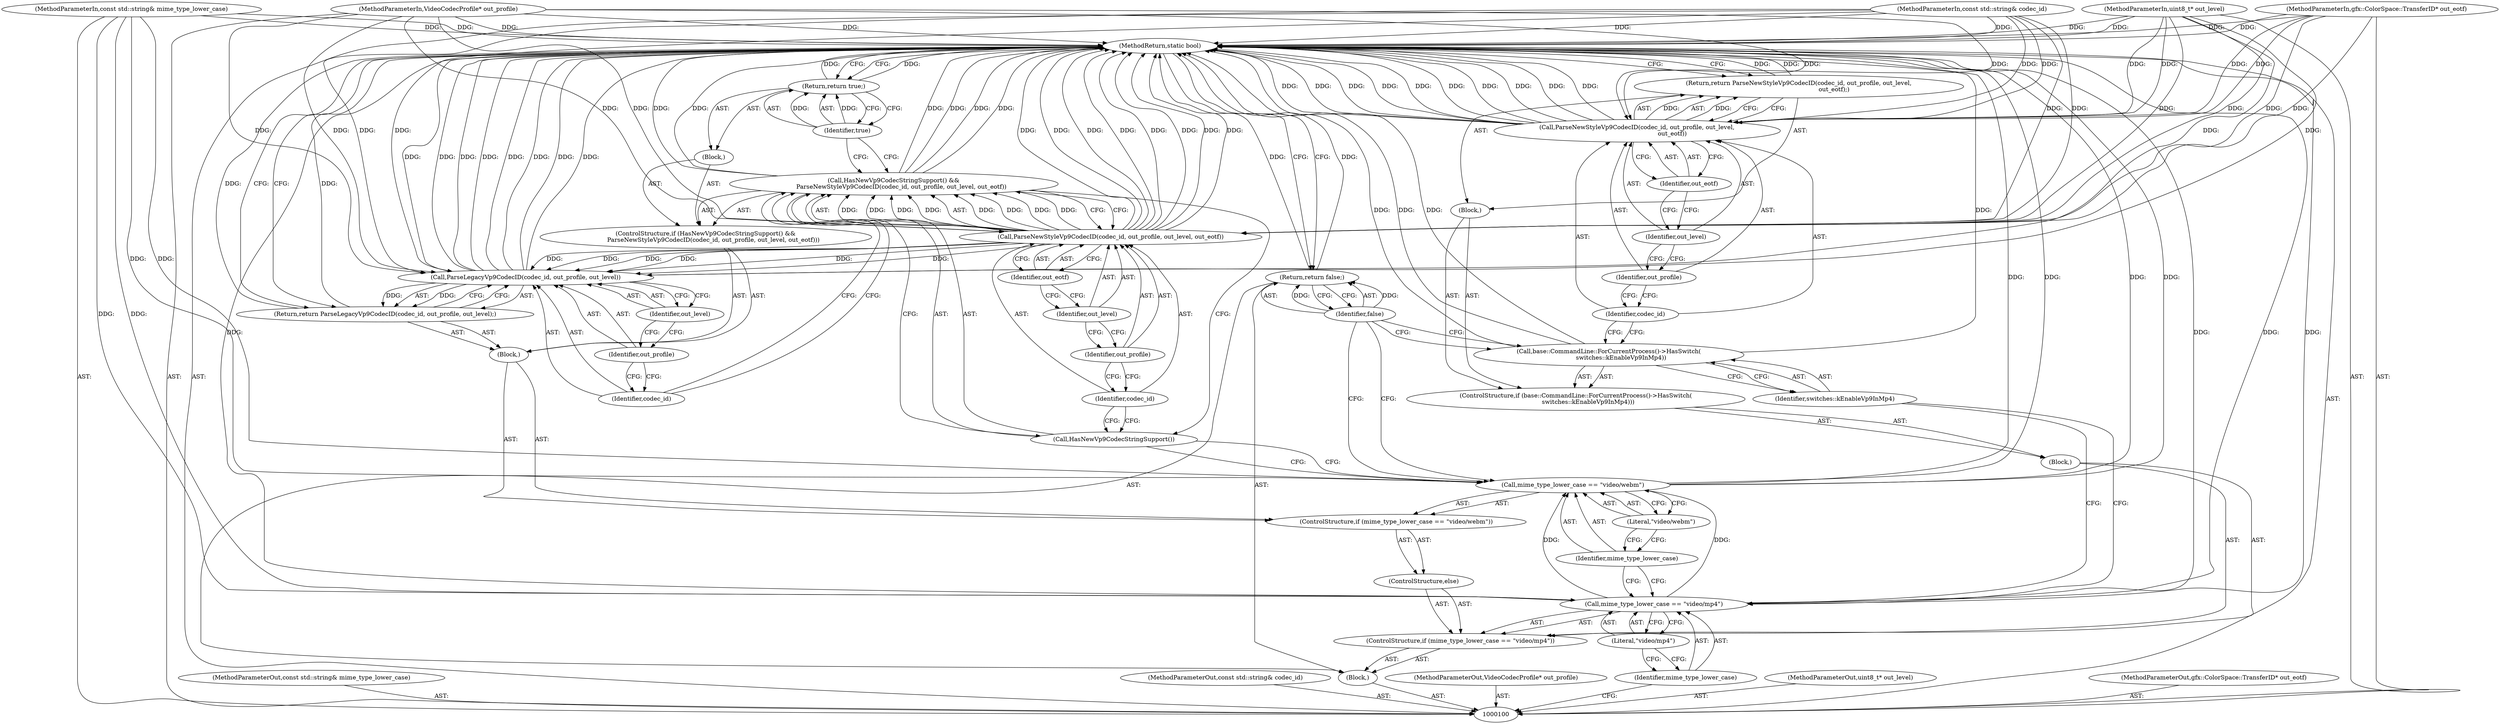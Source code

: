 digraph "1_Chrome_2fb4f2c9c461551d43fdfa28ef4c960da81a47dd_5" {
"1000146" [label="(MethodReturn,static bool)"];
"1000101" [label="(MethodParameterIn,const std::string& mime_type_lower_case)"];
"1000186" [label="(MethodParameterOut,const std::string& mime_type_lower_case)"];
"1000121" [label="(Identifier,out_eotf)"];
"1000123" [label="(ControlStructure,if (mime_type_lower_case == \"video/webm\"))"];
"1000124" [label="(Call,mime_type_lower_case == \"video/webm\")"];
"1000125" [label="(Identifier,mime_type_lower_case)"];
"1000126" [label="(Literal,\"video/webm\")"];
"1000122" [label="(ControlStructure,else)"];
"1000127" [label="(Block,)"];
"1000128" [label="(ControlStructure,if (HasNewVp9CodecStringSupport() &&\n        ParseNewStyleVp9CodecID(codec_id, out_profile, out_level, out_eotf)))"];
"1000129" [label="(Call,HasNewVp9CodecStringSupport() &&\n        ParseNewStyleVp9CodecID(codec_id, out_profile, out_level, out_eotf))"];
"1000130" [label="(Call,HasNewVp9CodecStringSupport())"];
"1000132" [label="(Identifier,codec_id)"];
"1000133" [label="(Identifier,out_profile)"];
"1000134" [label="(Identifier,out_level)"];
"1000135" [label="(Identifier,out_eotf)"];
"1000136" [label="(Block,)"];
"1000131" [label="(Call,ParseNewStyleVp9CodecID(codec_id, out_profile, out_level, out_eotf))"];
"1000138" [label="(Identifier,true)"];
"1000137" [label="(Return,return true;)"];
"1000140" [label="(Call,ParseLegacyVp9CodecID(codec_id, out_profile, out_level))"];
"1000141" [label="(Identifier,codec_id)"];
"1000139" [label="(Return,return ParseLegacyVp9CodecID(codec_id, out_profile, out_level);)"];
"1000142" [label="(Identifier,out_profile)"];
"1000143" [label="(Identifier,out_level)"];
"1000102" [label="(MethodParameterIn,const std::string& codec_id)"];
"1000187" [label="(MethodParameterOut,const std::string& codec_id)"];
"1000144" [label="(Return,return false;)"];
"1000145" [label="(Identifier,false)"];
"1000103" [label="(MethodParameterIn,VideoCodecProfile* out_profile)"];
"1000188" [label="(MethodParameterOut,VideoCodecProfile* out_profile)"];
"1000104" [label="(MethodParameterIn,uint8_t* out_level)"];
"1000189" [label="(MethodParameterOut,uint8_t* out_level)"];
"1000105" [label="(MethodParameterIn,gfx::ColorSpace::TransferID* out_eotf)"];
"1000190" [label="(MethodParameterOut,gfx::ColorSpace::TransferID* out_eotf)"];
"1000106" [label="(Block,)"];
"1000107" [label="(ControlStructure,if (mime_type_lower_case == \"video/mp4\"))"];
"1000110" [label="(Literal,\"video/mp4\")"];
"1000111" [label="(Block,)"];
"1000108" [label="(Call,mime_type_lower_case == \"video/mp4\")"];
"1000109" [label="(Identifier,mime_type_lower_case)"];
"1000112" [label="(ControlStructure,if (base::CommandLine::ForCurrentProcess()->HasSwitch(\n             switches::kEnableVp9InMp4)))"];
"1000113" [label="(Call,base::CommandLine::ForCurrentProcess()->HasSwitch(\n             switches::kEnableVp9InMp4))"];
"1000114" [label="(Identifier,switches::kEnableVp9InMp4)"];
"1000115" [label="(Block,)"];
"1000117" [label="(Call,ParseNewStyleVp9CodecID(codec_id, out_profile, out_level,\n                                     out_eotf))"];
"1000118" [label="(Identifier,codec_id)"];
"1000119" [label="(Identifier,out_profile)"];
"1000120" [label="(Identifier,out_level)"];
"1000116" [label="(Return,return ParseNewStyleVp9CodecID(codec_id, out_profile, out_level,\n                                     out_eotf);)"];
"1000146" -> "1000100"  [label="AST: "];
"1000146" -> "1000116"  [label="CFG: "];
"1000146" -> "1000137"  [label="CFG: "];
"1000146" -> "1000139"  [label="CFG: "];
"1000146" -> "1000144"  [label="CFG: "];
"1000139" -> "1000146"  [label="DDG: "];
"1000144" -> "1000146"  [label="DDG: "];
"1000116" -> "1000146"  [label="DDG: "];
"1000137" -> "1000146"  [label="DDG: "];
"1000117" -> "1000146"  [label="DDG: "];
"1000117" -> "1000146"  [label="DDG: "];
"1000117" -> "1000146"  [label="DDG: "];
"1000117" -> "1000146"  [label="DDG: "];
"1000117" -> "1000146"  [label="DDG: "];
"1000129" -> "1000146"  [label="DDG: "];
"1000129" -> "1000146"  [label="DDG: "];
"1000129" -> "1000146"  [label="DDG: "];
"1000140" -> "1000146"  [label="DDG: "];
"1000140" -> "1000146"  [label="DDG: "];
"1000140" -> "1000146"  [label="DDG: "];
"1000140" -> "1000146"  [label="DDG: "];
"1000124" -> "1000146"  [label="DDG: "];
"1000124" -> "1000146"  [label="DDG: "];
"1000108" -> "1000146"  [label="DDG: "];
"1000108" -> "1000146"  [label="DDG: "];
"1000104" -> "1000146"  [label="DDG: "];
"1000105" -> "1000146"  [label="DDG: "];
"1000113" -> "1000146"  [label="DDG: "];
"1000113" -> "1000146"  [label="DDG: "];
"1000131" -> "1000146"  [label="DDG: "];
"1000131" -> "1000146"  [label="DDG: "];
"1000131" -> "1000146"  [label="DDG: "];
"1000131" -> "1000146"  [label="DDG: "];
"1000103" -> "1000146"  [label="DDG: "];
"1000102" -> "1000146"  [label="DDG: "];
"1000101" -> "1000146"  [label="DDG: "];
"1000101" -> "1000100"  [label="AST: "];
"1000101" -> "1000146"  [label="DDG: "];
"1000101" -> "1000108"  [label="DDG: "];
"1000101" -> "1000124"  [label="DDG: "];
"1000186" -> "1000100"  [label="AST: "];
"1000121" -> "1000117"  [label="AST: "];
"1000121" -> "1000120"  [label="CFG: "];
"1000117" -> "1000121"  [label="CFG: "];
"1000123" -> "1000122"  [label="AST: "];
"1000124" -> "1000123"  [label="AST: "];
"1000127" -> "1000123"  [label="AST: "];
"1000124" -> "1000123"  [label="AST: "];
"1000124" -> "1000126"  [label="CFG: "];
"1000125" -> "1000124"  [label="AST: "];
"1000126" -> "1000124"  [label="AST: "];
"1000130" -> "1000124"  [label="CFG: "];
"1000145" -> "1000124"  [label="CFG: "];
"1000124" -> "1000146"  [label="DDG: "];
"1000124" -> "1000146"  [label="DDG: "];
"1000108" -> "1000124"  [label="DDG: "];
"1000101" -> "1000124"  [label="DDG: "];
"1000125" -> "1000124"  [label="AST: "];
"1000125" -> "1000108"  [label="CFG: "];
"1000126" -> "1000125"  [label="CFG: "];
"1000126" -> "1000124"  [label="AST: "];
"1000126" -> "1000125"  [label="CFG: "];
"1000124" -> "1000126"  [label="CFG: "];
"1000122" -> "1000107"  [label="AST: "];
"1000123" -> "1000122"  [label="AST: "];
"1000127" -> "1000123"  [label="AST: "];
"1000128" -> "1000127"  [label="AST: "];
"1000139" -> "1000127"  [label="AST: "];
"1000128" -> "1000127"  [label="AST: "];
"1000129" -> "1000128"  [label="AST: "];
"1000136" -> "1000128"  [label="AST: "];
"1000129" -> "1000128"  [label="AST: "];
"1000129" -> "1000130"  [label="CFG: "];
"1000129" -> "1000131"  [label="CFG: "];
"1000130" -> "1000129"  [label="AST: "];
"1000131" -> "1000129"  [label="AST: "];
"1000138" -> "1000129"  [label="CFG: "];
"1000141" -> "1000129"  [label="CFG: "];
"1000129" -> "1000146"  [label="DDG: "];
"1000129" -> "1000146"  [label="DDG: "];
"1000129" -> "1000146"  [label="DDG: "];
"1000131" -> "1000129"  [label="DDG: "];
"1000131" -> "1000129"  [label="DDG: "];
"1000131" -> "1000129"  [label="DDG: "];
"1000131" -> "1000129"  [label="DDG: "];
"1000130" -> "1000129"  [label="AST: "];
"1000130" -> "1000124"  [label="CFG: "];
"1000132" -> "1000130"  [label="CFG: "];
"1000129" -> "1000130"  [label="CFG: "];
"1000132" -> "1000131"  [label="AST: "];
"1000132" -> "1000130"  [label="CFG: "];
"1000133" -> "1000132"  [label="CFG: "];
"1000133" -> "1000131"  [label="AST: "];
"1000133" -> "1000132"  [label="CFG: "];
"1000134" -> "1000133"  [label="CFG: "];
"1000134" -> "1000131"  [label="AST: "];
"1000134" -> "1000133"  [label="CFG: "];
"1000135" -> "1000134"  [label="CFG: "];
"1000135" -> "1000131"  [label="AST: "];
"1000135" -> "1000134"  [label="CFG: "];
"1000131" -> "1000135"  [label="CFG: "];
"1000136" -> "1000128"  [label="AST: "];
"1000137" -> "1000136"  [label="AST: "];
"1000131" -> "1000129"  [label="AST: "];
"1000131" -> "1000135"  [label="CFG: "];
"1000132" -> "1000131"  [label="AST: "];
"1000133" -> "1000131"  [label="AST: "];
"1000134" -> "1000131"  [label="AST: "];
"1000135" -> "1000131"  [label="AST: "];
"1000129" -> "1000131"  [label="CFG: "];
"1000131" -> "1000146"  [label="DDG: "];
"1000131" -> "1000146"  [label="DDG: "];
"1000131" -> "1000146"  [label="DDG: "];
"1000131" -> "1000146"  [label="DDG: "];
"1000131" -> "1000129"  [label="DDG: "];
"1000131" -> "1000129"  [label="DDG: "];
"1000131" -> "1000129"  [label="DDG: "];
"1000131" -> "1000129"  [label="DDG: "];
"1000102" -> "1000131"  [label="DDG: "];
"1000103" -> "1000131"  [label="DDG: "];
"1000104" -> "1000131"  [label="DDG: "];
"1000105" -> "1000131"  [label="DDG: "];
"1000131" -> "1000140"  [label="DDG: "];
"1000131" -> "1000140"  [label="DDG: "];
"1000131" -> "1000140"  [label="DDG: "];
"1000138" -> "1000137"  [label="AST: "];
"1000138" -> "1000129"  [label="CFG: "];
"1000137" -> "1000138"  [label="CFG: "];
"1000138" -> "1000137"  [label="DDG: "];
"1000137" -> "1000136"  [label="AST: "];
"1000137" -> "1000138"  [label="CFG: "];
"1000138" -> "1000137"  [label="AST: "];
"1000146" -> "1000137"  [label="CFG: "];
"1000137" -> "1000146"  [label="DDG: "];
"1000138" -> "1000137"  [label="DDG: "];
"1000140" -> "1000139"  [label="AST: "];
"1000140" -> "1000143"  [label="CFG: "];
"1000141" -> "1000140"  [label="AST: "];
"1000142" -> "1000140"  [label="AST: "];
"1000143" -> "1000140"  [label="AST: "];
"1000139" -> "1000140"  [label="CFG: "];
"1000140" -> "1000146"  [label="DDG: "];
"1000140" -> "1000146"  [label="DDG: "];
"1000140" -> "1000146"  [label="DDG: "];
"1000140" -> "1000146"  [label="DDG: "];
"1000140" -> "1000139"  [label="DDG: "];
"1000131" -> "1000140"  [label="DDG: "];
"1000131" -> "1000140"  [label="DDG: "];
"1000131" -> "1000140"  [label="DDG: "];
"1000102" -> "1000140"  [label="DDG: "];
"1000103" -> "1000140"  [label="DDG: "];
"1000104" -> "1000140"  [label="DDG: "];
"1000141" -> "1000140"  [label="AST: "];
"1000141" -> "1000129"  [label="CFG: "];
"1000142" -> "1000141"  [label="CFG: "];
"1000139" -> "1000127"  [label="AST: "];
"1000139" -> "1000140"  [label="CFG: "];
"1000140" -> "1000139"  [label="AST: "];
"1000146" -> "1000139"  [label="CFG: "];
"1000139" -> "1000146"  [label="DDG: "];
"1000140" -> "1000139"  [label="DDG: "];
"1000142" -> "1000140"  [label="AST: "];
"1000142" -> "1000141"  [label="CFG: "];
"1000143" -> "1000142"  [label="CFG: "];
"1000143" -> "1000140"  [label="AST: "];
"1000143" -> "1000142"  [label="CFG: "];
"1000140" -> "1000143"  [label="CFG: "];
"1000102" -> "1000100"  [label="AST: "];
"1000102" -> "1000146"  [label="DDG: "];
"1000102" -> "1000117"  [label="DDG: "];
"1000102" -> "1000131"  [label="DDG: "];
"1000102" -> "1000140"  [label="DDG: "];
"1000187" -> "1000100"  [label="AST: "];
"1000144" -> "1000106"  [label="AST: "];
"1000144" -> "1000145"  [label="CFG: "];
"1000145" -> "1000144"  [label="AST: "];
"1000146" -> "1000144"  [label="CFG: "];
"1000144" -> "1000146"  [label="DDG: "];
"1000145" -> "1000144"  [label="DDG: "];
"1000145" -> "1000144"  [label="AST: "];
"1000145" -> "1000113"  [label="CFG: "];
"1000145" -> "1000124"  [label="CFG: "];
"1000144" -> "1000145"  [label="CFG: "];
"1000145" -> "1000144"  [label="DDG: "];
"1000103" -> "1000100"  [label="AST: "];
"1000103" -> "1000146"  [label="DDG: "];
"1000103" -> "1000117"  [label="DDG: "];
"1000103" -> "1000131"  [label="DDG: "];
"1000103" -> "1000140"  [label="DDG: "];
"1000188" -> "1000100"  [label="AST: "];
"1000104" -> "1000100"  [label="AST: "];
"1000104" -> "1000146"  [label="DDG: "];
"1000104" -> "1000117"  [label="DDG: "];
"1000104" -> "1000131"  [label="DDG: "];
"1000104" -> "1000140"  [label="DDG: "];
"1000189" -> "1000100"  [label="AST: "];
"1000105" -> "1000100"  [label="AST: "];
"1000105" -> "1000146"  [label="DDG: "];
"1000105" -> "1000117"  [label="DDG: "];
"1000105" -> "1000131"  [label="DDG: "];
"1000190" -> "1000100"  [label="AST: "];
"1000106" -> "1000100"  [label="AST: "];
"1000107" -> "1000106"  [label="AST: "];
"1000144" -> "1000106"  [label="AST: "];
"1000107" -> "1000106"  [label="AST: "];
"1000108" -> "1000107"  [label="AST: "];
"1000111" -> "1000107"  [label="AST: "];
"1000122" -> "1000107"  [label="AST: "];
"1000110" -> "1000108"  [label="AST: "];
"1000110" -> "1000109"  [label="CFG: "];
"1000108" -> "1000110"  [label="CFG: "];
"1000111" -> "1000107"  [label="AST: "];
"1000112" -> "1000111"  [label="AST: "];
"1000108" -> "1000107"  [label="AST: "];
"1000108" -> "1000110"  [label="CFG: "];
"1000109" -> "1000108"  [label="AST: "];
"1000110" -> "1000108"  [label="AST: "];
"1000114" -> "1000108"  [label="CFG: "];
"1000125" -> "1000108"  [label="CFG: "];
"1000108" -> "1000146"  [label="DDG: "];
"1000108" -> "1000146"  [label="DDG: "];
"1000101" -> "1000108"  [label="DDG: "];
"1000108" -> "1000124"  [label="DDG: "];
"1000109" -> "1000108"  [label="AST: "];
"1000109" -> "1000100"  [label="CFG: "];
"1000110" -> "1000109"  [label="CFG: "];
"1000112" -> "1000111"  [label="AST: "];
"1000113" -> "1000112"  [label="AST: "];
"1000115" -> "1000112"  [label="AST: "];
"1000113" -> "1000112"  [label="AST: "];
"1000113" -> "1000114"  [label="CFG: "];
"1000114" -> "1000113"  [label="AST: "];
"1000118" -> "1000113"  [label="CFG: "];
"1000145" -> "1000113"  [label="CFG: "];
"1000113" -> "1000146"  [label="DDG: "];
"1000113" -> "1000146"  [label="DDG: "];
"1000114" -> "1000113"  [label="AST: "];
"1000114" -> "1000108"  [label="CFG: "];
"1000113" -> "1000114"  [label="CFG: "];
"1000115" -> "1000112"  [label="AST: "];
"1000116" -> "1000115"  [label="AST: "];
"1000117" -> "1000116"  [label="AST: "];
"1000117" -> "1000121"  [label="CFG: "];
"1000118" -> "1000117"  [label="AST: "];
"1000119" -> "1000117"  [label="AST: "];
"1000120" -> "1000117"  [label="AST: "];
"1000121" -> "1000117"  [label="AST: "];
"1000116" -> "1000117"  [label="CFG: "];
"1000117" -> "1000146"  [label="DDG: "];
"1000117" -> "1000146"  [label="DDG: "];
"1000117" -> "1000146"  [label="DDG: "];
"1000117" -> "1000146"  [label="DDG: "];
"1000117" -> "1000146"  [label="DDG: "];
"1000117" -> "1000116"  [label="DDG: "];
"1000102" -> "1000117"  [label="DDG: "];
"1000103" -> "1000117"  [label="DDG: "];
"1000104" -> "1000117"  [label="DDG: "];
"1000105" -> "1000117"  [label="DDG: "];
"1000118" -> "1000117"  [label="AST: "];
"1000118" -> "1000113"  [label="CFG: "];
"1000119" -> "1000118"  [label="CFG: "];
"1000119" -> "1000117"  [label="AST: "];
"1000119" -> "1000118"  [label="CFG: "];
"1000120" -> "1000119"  [label="CFG: "];
"1000120" -> "1000117"  [label="AST: "];
"1000120" -> "1000119"  [label="CFG: "];
"1000121" -> "1000120"  [label="CFG: "];
"1000116" -> "1000115"  [label="AST: "];
"1000116" -> "1000117"  [label="CFG: "];
"1000117" -> "1000116"  [label="AST: "];
"1000146" -> "1000116"  [label="CFG: "];
"1000116" -> "1000146"  [label="DDG: "];
"1000117" -> "1000116"  [label="DDG: "];
}
